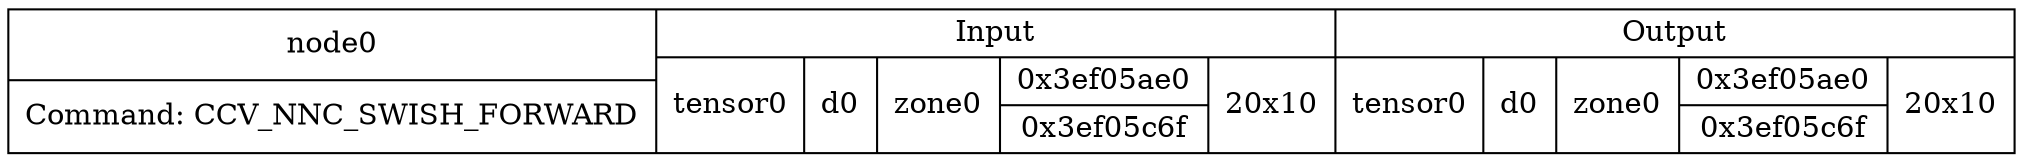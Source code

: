 digraph G {
compound=true;
node0 [shape=record,label="{node0|Command: CCV_NNC_SWISH_FORWARD}|{Input|{tensor0|d0|zone0|{0x3ef05ae0|0x3ef05c6f}|20x10}}|{Output|{tensor0|d0|zone0|{0x3ef05ae0|0x3ef05c6f}|20x10}}"];
}
